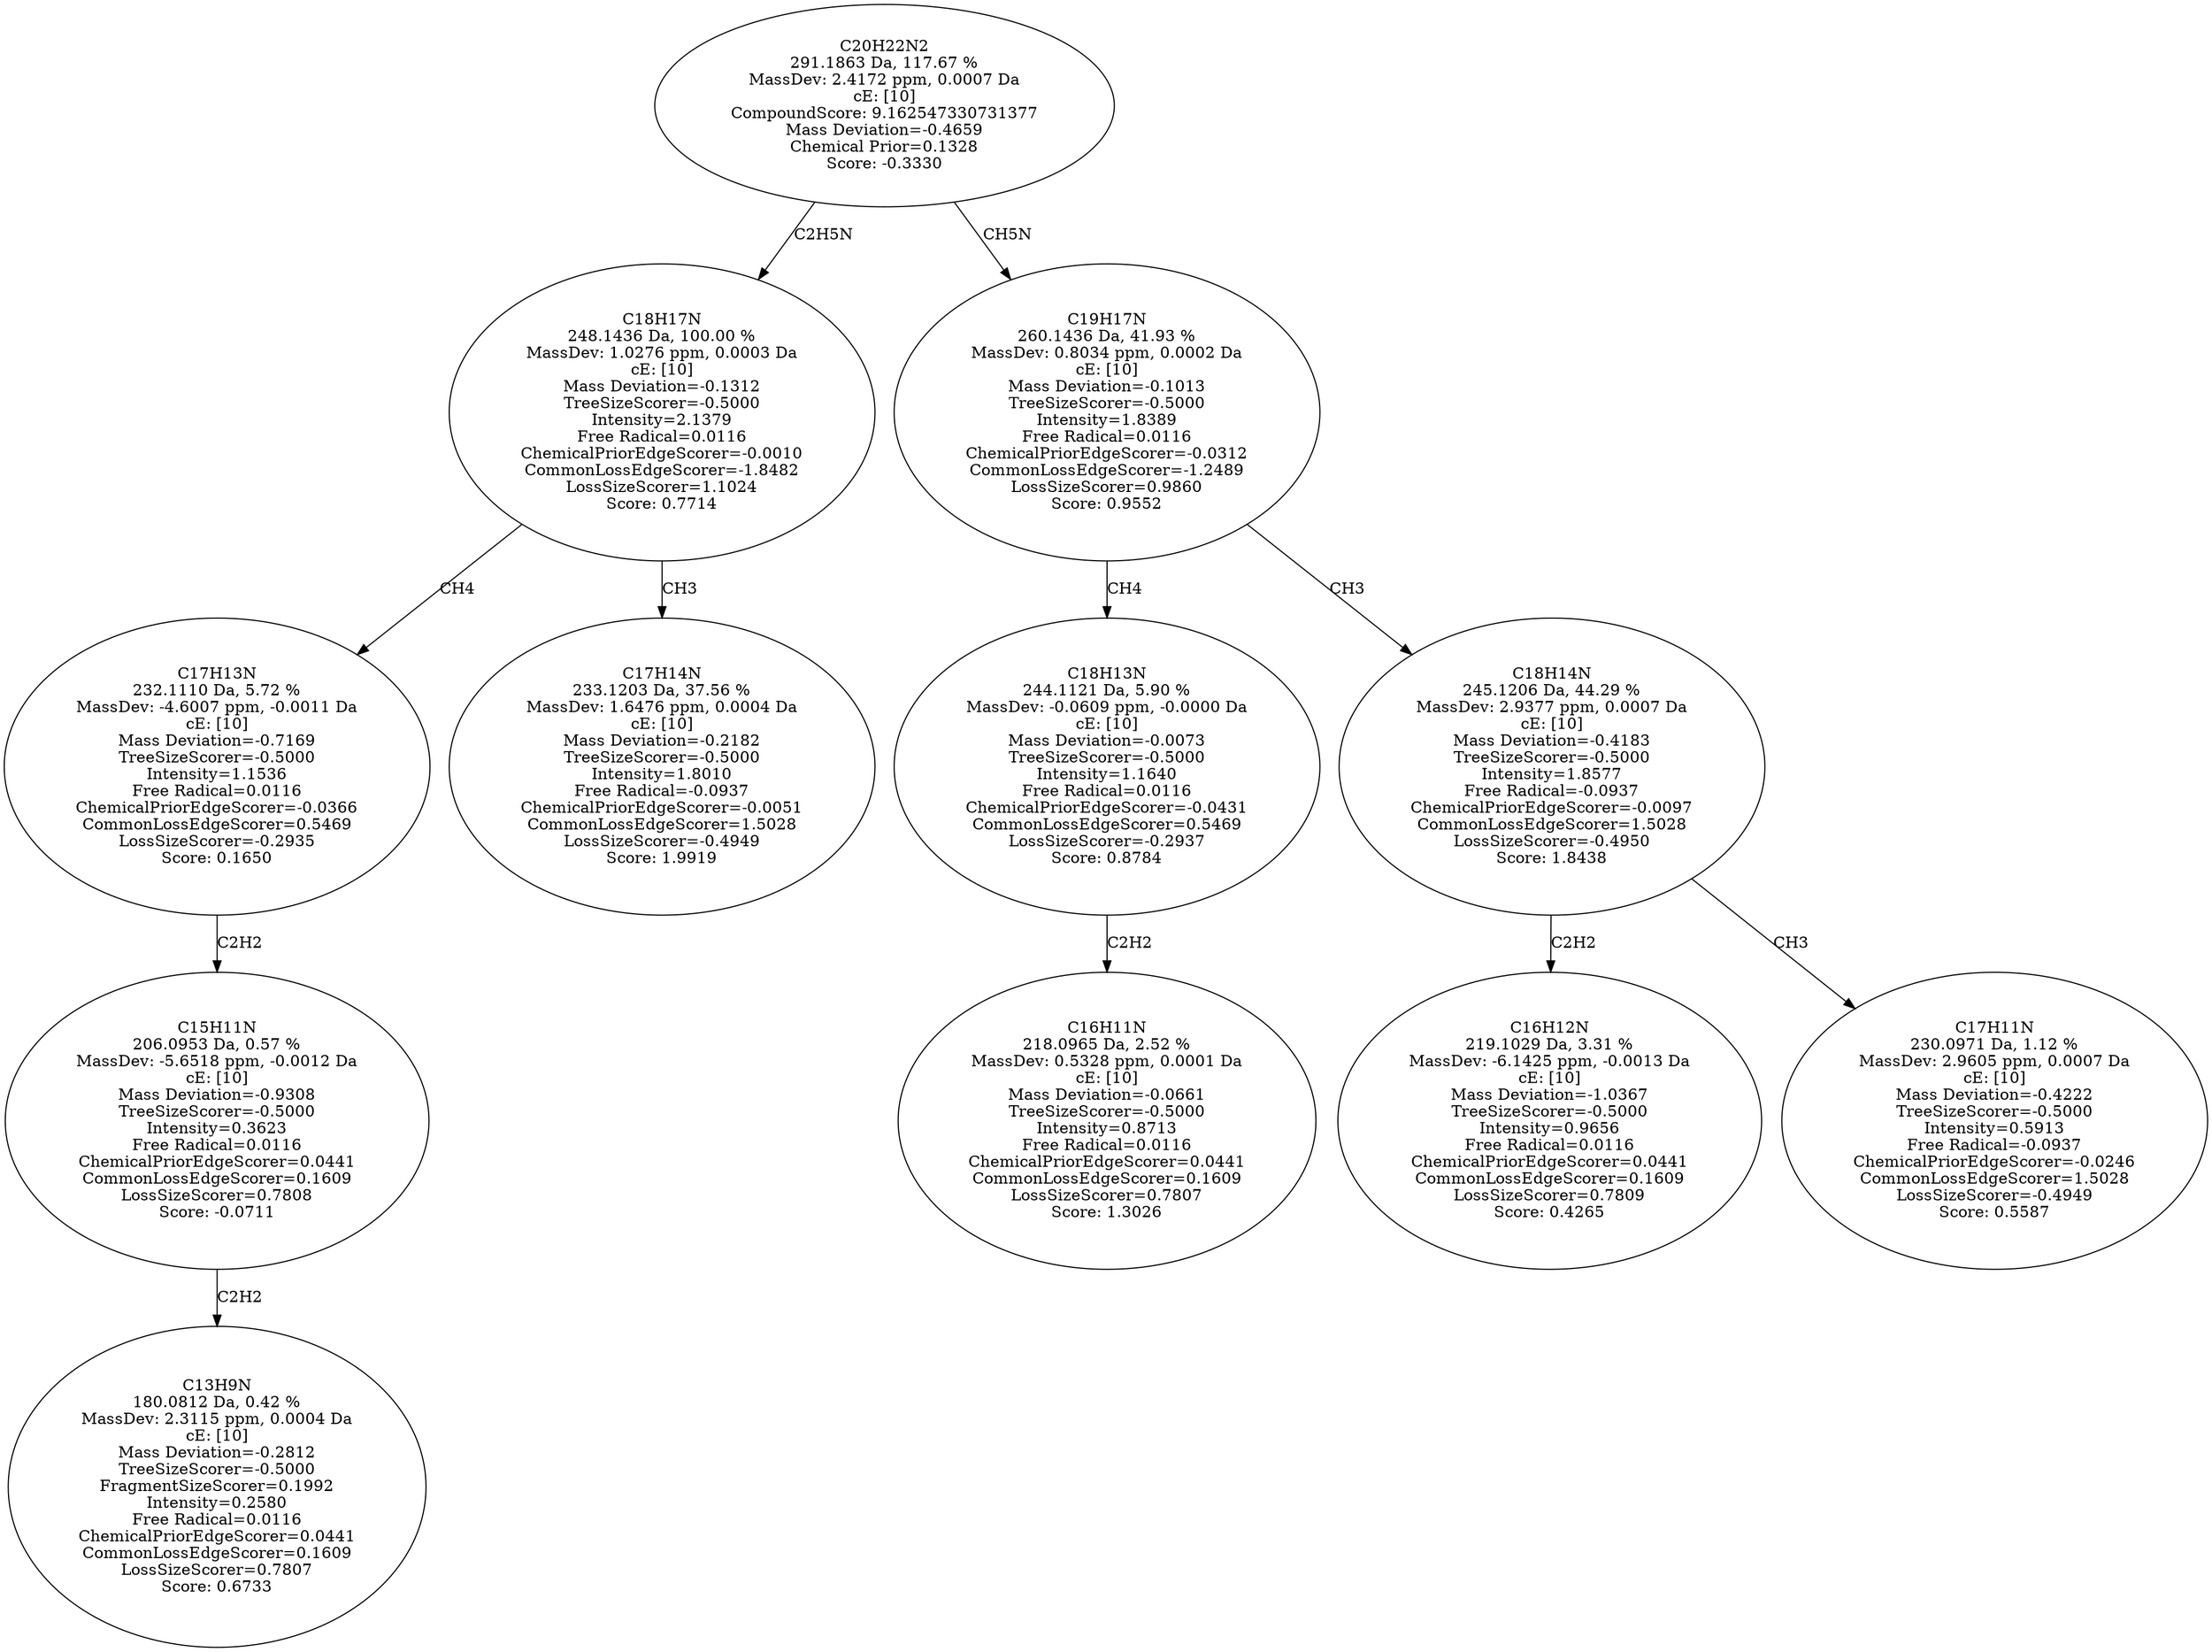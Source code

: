 strict digraph {
v1 [label="C13H9N\n180.0812 Da, 0.42 %\nMassDev: 2.3115 ppm, 0.0004 Da\ncE: [10]\nMass Deviation=-0.2812\nTreeSizeScorer=-0.5000\nFragmentSizeScorer=0.1992\nIntensity=0.2580\nFree Radical=0.0116\nChemicalPriorEdgeScorer=0.0441\nCommonLossEdgeScorer=0.1609\nLossSizeScorer=0.7807\nScore: 0.6733"];
v2 [label="C15H11N\n206.0953 Da, 0.57 %\nMassDev: -5.6518 ppm, -0.0012 Da\ncE: [10]\nMass Deviation=-0.9308\nTreeSizeScorer=-0.5000\nIntensity=0.3623\nFree Radical=0.0116\nChemicalPriorEdgeScorer=0.0441\nCommonLossEdgeScorer=0.1609\nLossSizeScorer=0.7808\nScore: -0.0711"];
v3 [label="C17H13N\n232.1110 Da, 5.72 %\nMassDev: -4.6007 ppm, -0.0011 Da\ncE: [10]\nMass Deviation=-0.7169\nTreeSizeScorer=-0.5000\nIntensity=1.1536\nFree Radical=0.0116\nChemicalPriorEdgeScorer=-0.0366\nCommonLossEdgeScorer=0.5469\nLossSizeScorer=-0.2935\nScore: 0.1650"];
v4 [label="C17H14N\n233.1203 Da, 37.56 %\nMassDev: 1.6476 ppm, 0.0004 Da\ncE: [10]\nMass Deviation=-0.2182\nTreeSizeScorer=-0.5000\nIntensity=1.8010\nFree Radical=-0.0937\nChemicalPriorEdgeScorer=-0.0051\nCommonLossEdgeScorer=1.5028\nLossSizeScorer=-0.4949\nScore: 1.9919"];
v5 [label="C18H17N\n248.1436 Da, 100.00 %\nMassDev: 1.0276 ppm, 0.0003 Da\ncE: [10]\nMass Deviation=-0.1312\nTreeSizeScorer=-0.5000\nIntensity=2.1379\nFree Radical=0.0116\nChemicalPriorEdgeScorer=-0.0010\nCommonLossEdgeScorer=-1.8482\nLossSizeScorer=1.1024\nScore: 0.7714"];
v6 [label="C16H11N\n218.0965 Da, 2.52 %\nMassDev: 0.5328 ppm, 0.0001 Da\ncE: [10]\nMass Deviation=-0.0661\nTreeSizeScorer=-0.5000\nIntensity=0.8713\nFree Radical=0.0116\nChemicalPriorEdgeScorer=0.0441\nCommonLossEdgeScorer=0.1609\nLossSizeScorer=0.7807\nScore: 1.3026"];
v7 [label="C18H13N\n244.1121 Da, 5.90 %\nMassDev: -0.0609 ppm, -0.0000 Da\ncE: [10]\nMass Deviation=-0.0073\nTreeSizeScorer=-0.5000\nIntensity=1.1640\nFree Radical=0.0116\nChemicalPriorEdgeScorer=-0.0431\nCommonLossEdgeScorer=0.5469\nLossSizeScorer=-0.2937\nScore: 0.8784"];
v8 [label="C16H12N\n219.1029 Da, 3.31 %\nMassDev: -6.1425 ppm, -0.0013 Da\ncE: [10]\nMass Deviation=-1.0367\nTreeSizeScorer=-0.5000\nIntensity=0.9656\nFree Radical=0.0116\nChemicalPriorEdgeScorer=0.0441\nCommonLossEdgeScorer=0.1609\nLossSizeScorer=0.7809\nScore: 0.4265"];
v9 [label="C17H11N\n230.0971 Da, 1.12 %\nMassDev: 2.9605 ppm, 0.0007 Da\ncE: [10]\nMass Deviation=-0.4222\nTreeSizeScorer=-0.5000\nIntensity=0.5913\nFree Radical=-0.0937\nChemicalPriorEdgeScorer=-0.0246\nCommonLossEdgeScorer=1.5028\nLossSizeScorer=-0.4949\nScore: 0.5587"];
v10 [label="C18H14N\n245.1206 Da, 44.29 %\nMassDev: 2.9377 ppm, 0.0007 Da\ncE: [10]\nMass Deviation=-0.4183\nTreeSizeScorer=-0.5000\nIntensity=1.8577\nFree Radical=-0.0937\nChemicalPriorEdgeScorer=-0.0097\nCommonLossEdgeScorer=1.5028\nLossSizeScorer=-0.4950\nScore: 1.8438"];
v11 [label="C19H17N\n260.1436 Da, 41.93 %\nMassDev: 0.8034 ppm, 0.0002 Da\ncE: [10]\nMass Deviation=-0.1013\nTreeSizeScorer=-0.5000\nIntensity=1.8389\nFree Radical=0.0116\nChemicalPriorEdgeScorer=-0.0312\nCommonLossEdgeScorer=-1.2489\nLossSizeScorer=0.9860\nScore: 0.9552"];
v12 [label="C20H22N2\n291.1863 Da, 117.67 %\nMassDev: 2.4172 ppm, 0.0007 Da\ncE: [10]\nCompoundScore: 9.162547330731377\nMass Deviation=-0.4659\nChemical Prior=0.1328\nScore: -0.3330"];
v2 -> v1 [label="C2H2"];
v3 -> v2 [label="C2H2"];
v5 -> v3 [label="CH4"];
v5 -> v4 [label="CH3"];
v12 -> v5 [label="C2H5N"];
v7 -> v6 [label="C2H2"];
v11 -> v7 [label="CH4"];
v10 -> v8 [label="C2H2"];
v10 -> v9 [label="CH3"];
v11 -> v10 [label="CH3"];
v12 -> v11 [label="CH5N"];
}